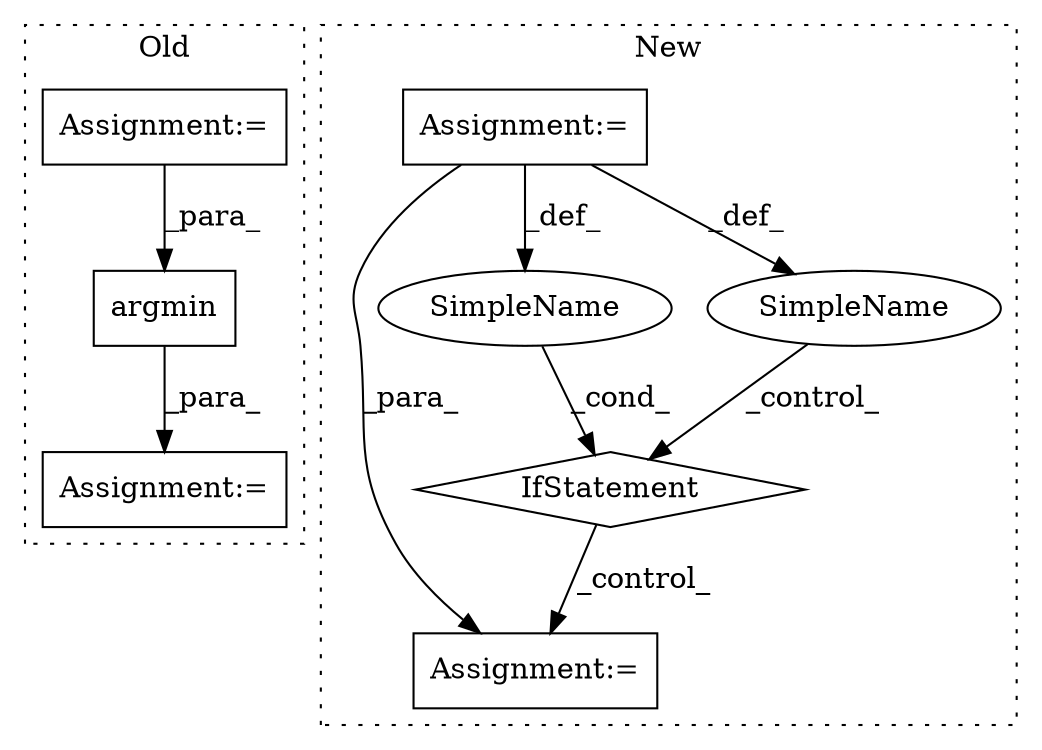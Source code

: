 digraph G {
subgraph cluster0 {
1 [label="argmin" a="32" s="3767,3831" l="7,1" shape="box"];
4 [label="Assignment:=" a="7" s="3841" l="1" shape="box"];
5 [label="Assignment:=" a="7" s="3601" l="1" shape="box"];
label = "Old";
style="dotted";
}
subgraph cluster1 {
2 [label="IfStatement" a="25" s="3650,3799" l="4,2" shape="diamond"];
3 [label="Assignment:=" a="7" s="3610" l="1" shape="box"];
6 [label="Assignment:=" a="7" s="3835" l="2" shape="box"];
7 [label="SimpleName" a="42" s="" l="" shape="ellipse"];
8 [label="SimpleName" a="42" s="" l="" shape="ellipse"];
label = "New";
style="dotted";
}
1 -> 4 [label="_para_"];
2 -> 6 [label="_control_"];
3 -> 8 [label="_def_"];
3 -> 7 [label="_def_"];
3 -> 6 [label="_para_"];
5 -> 1 [label="_para_"];
7 -> 2 [label="_cond_"];
8 -> 2 [label="_control_"];
}